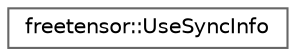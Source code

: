 digraph "Graphical Class Hierarchy"
{
 // LATEX_PDF_SIZE
  bgcolor="transparent";
  edge [fontname=Helvetica,fontsize=10,labelfontname=Helvetica,labelfontsize=10];
  node [fontname=Helvetica,fontsize=10,shape=box,height=0.2,width=0.4];
  rankdir="LR";
  Node0 [label="freetensor::UseSyncInfo",height=0.2,width=0.4,color="grey40", fillcolor="white", style="filled",URL="$structfreetensor_1_1UseSyncInfo.html",tooltip=" "];
}
